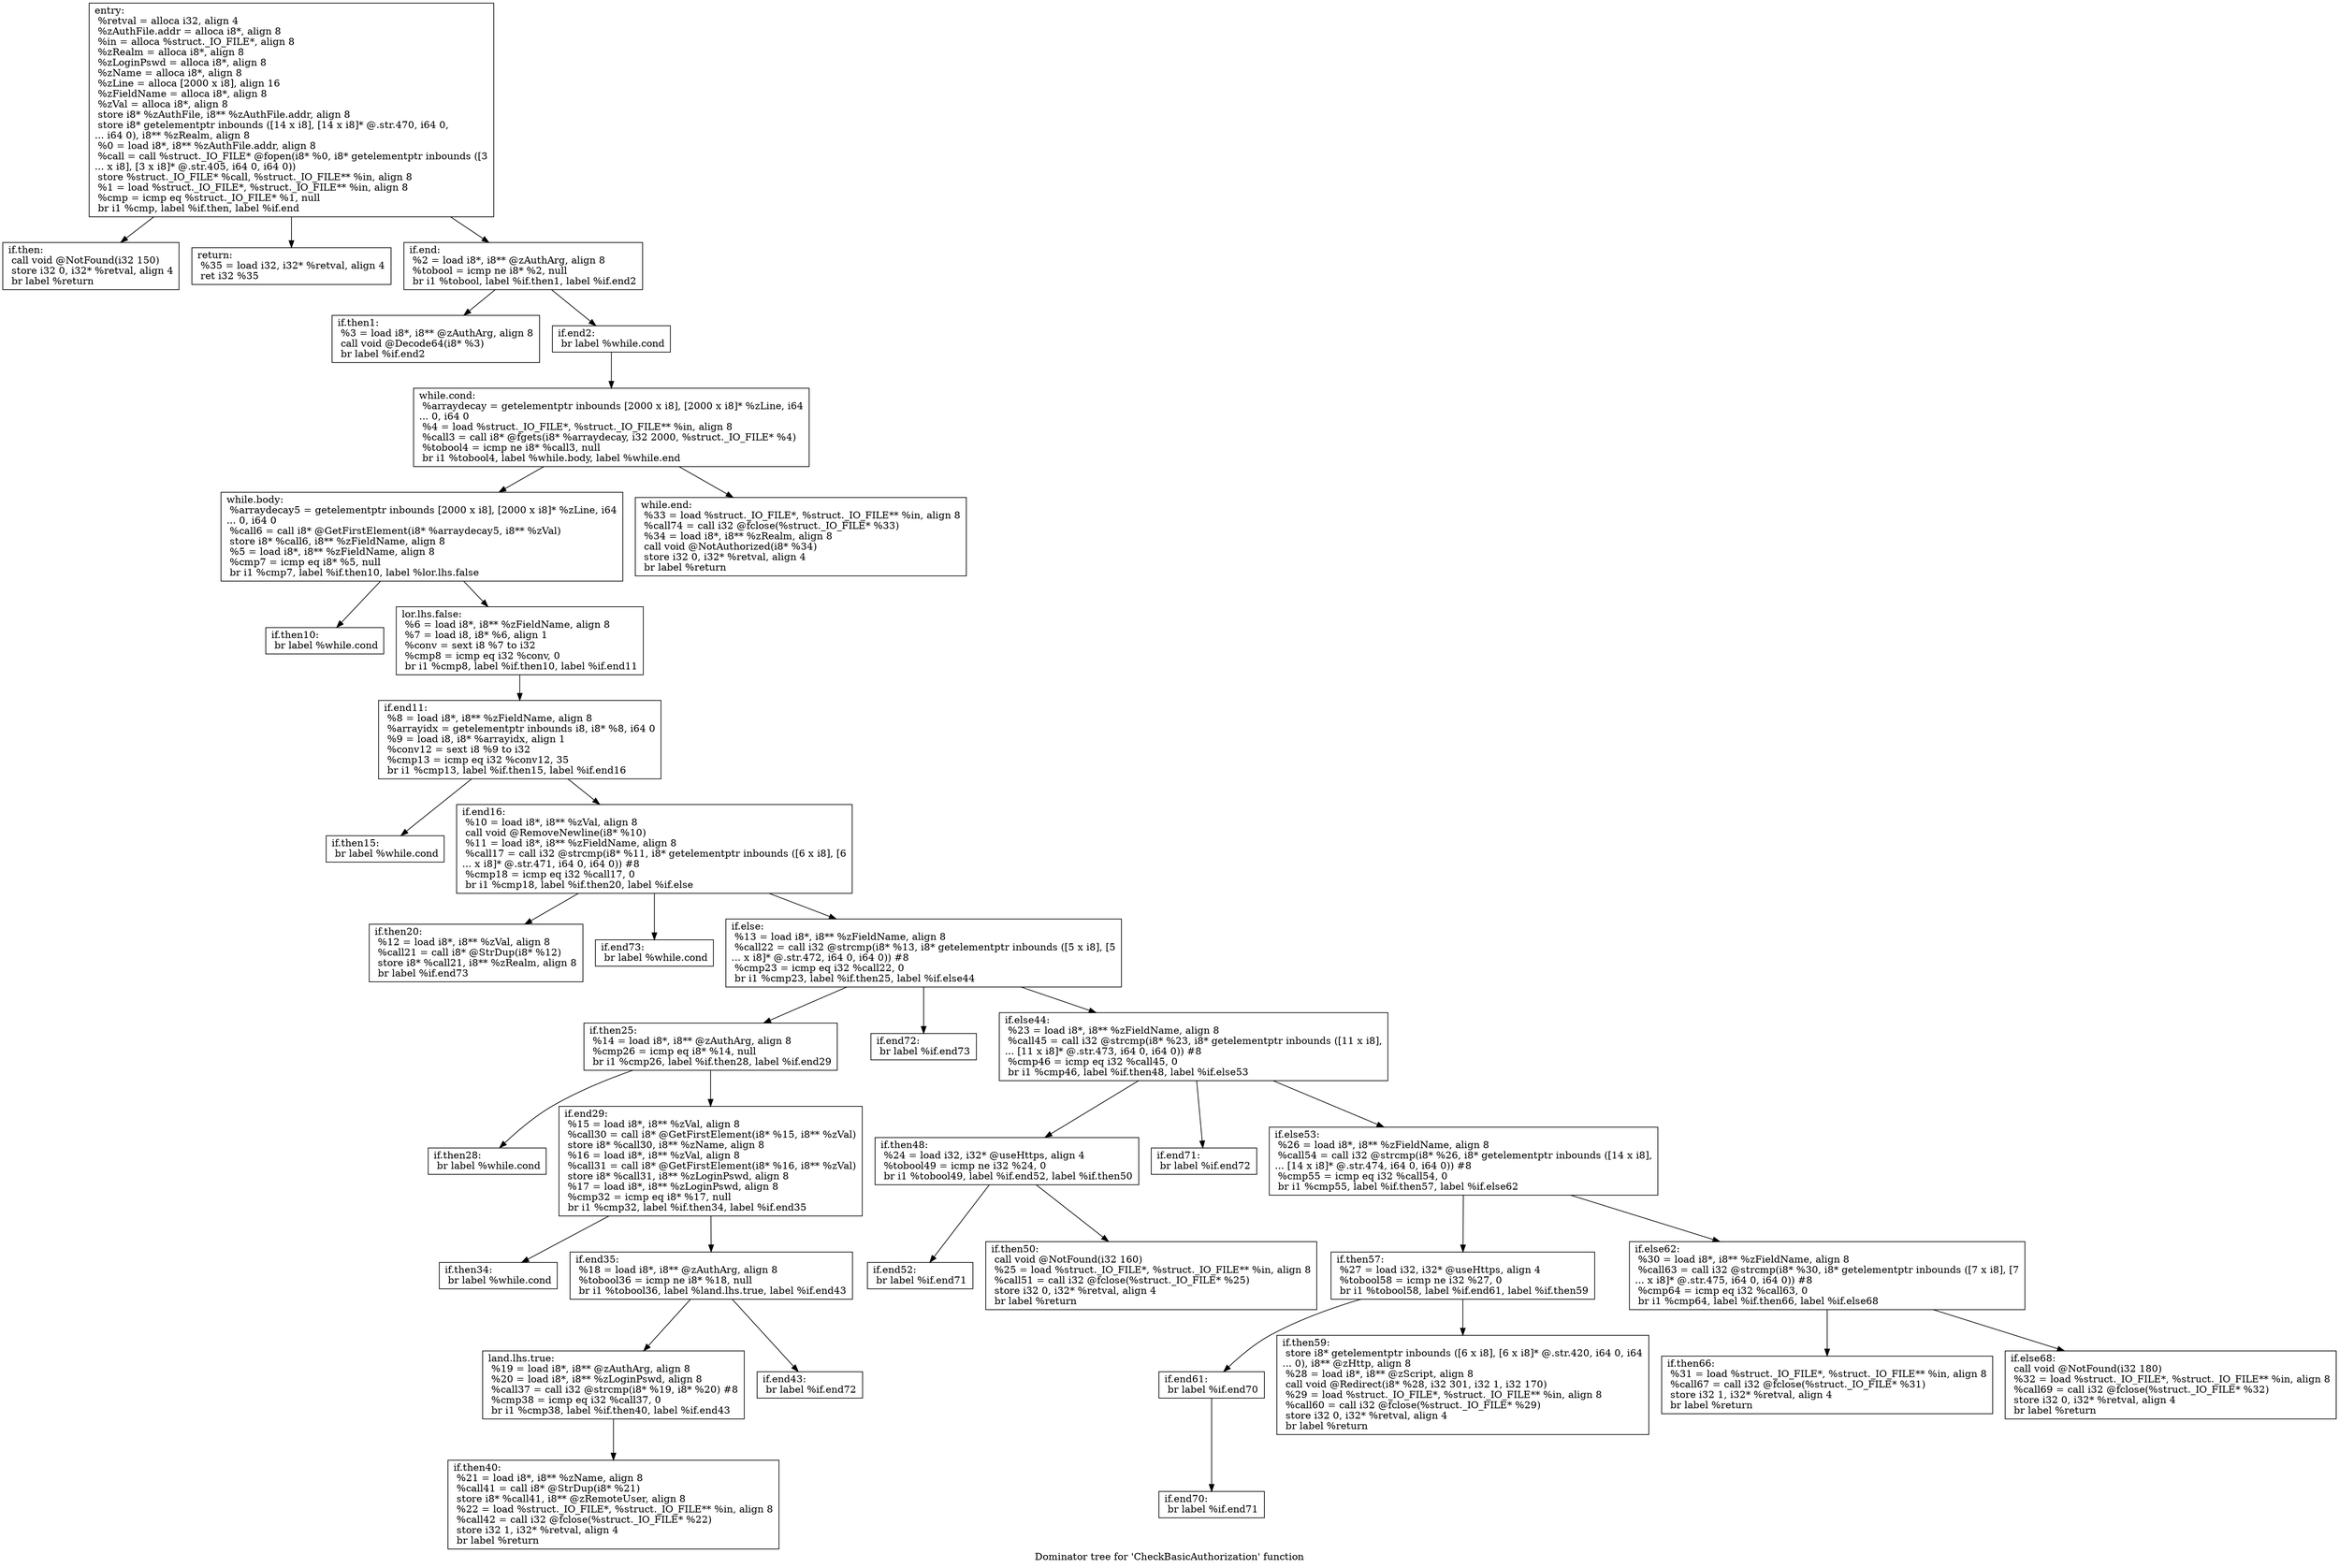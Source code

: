 digraph "Dominator tree for 'CheckBasicAuthorization' function" {
	label="Dominator tree for 'CheckBasicAuthorization' function";

	Node0xcb42a0 [shape=record,label="{entry:\l  %retval = alloca i32, align 4\l  %zAuthFile.addr = alloca i8*, align 8\l  %in = alloca %struct._IO_FILE*, align 8\l  %zRealm = alloca i8*, align 8\l  %zLoginPswd = alloca i8*, align 8\l  %zName = alloca i8*, align 8\l  %zLine = alloca [2000 x i8], align 16\l  %zFieldName = alloca i8*, align 8\l  %zVal = alloca i8*, align 8\l  store i8* %zAuthFile, i8** %zAuthFile.addr, align 8\l  store i8* getelementptr inbounds ([14 x i8], [14 x i8]* @.str.470, i64 0,\l... i64 0), i8** %zRealm, align 8\l  %0 = load i8*, i8** %zAuthFile.addr, align 8\l  %call = call %struct._IO_FILE* @fopen(i8* %0, i8* getelementptr inbounds ([3\l... x i8], [3 x i8]* @.str.405, i64 0, i64 0))\l  store %struct._IO_FILE* %call, %struct._IO_FILE** %in, align 8\l  %1 = load %struct._IO_FILE*, %struct._IO_FILE** %in, align 8\l  %cmp = icmp eq %struct._IO_FILE* %1, null\l  br i1 %cmp, label %if.then, label %if.end\l}"];
	Node0xcb42a0 -> Node0xc93070;
	Node0xcb42a0 -> Node0xcb2ba0;
	Node0xcb42a0 -> Node0xc71e50;
	Node0xc93070 [shape=record,label="{if.then:                                          \l  call void @NotFound(i32 150)\l  store i32 0, i32* %retval, align 4\l  br label %return\l}"];
	Node0xcb2ba0 [shape=record,label="{return:                                           \l  %35 = load i32, i32* %retval, align 4\l  ret i32 %35\l}"];
	Node0xc71e50 [shape=record,label="{if.end:                                           \l  %2 = load i8*, i8** @zAuthArg, align 8\l  %tobool = icmp ne i8* %2, null\l  br i1 %tobool, label %if.then1, label %if.end2\l}"];
	Node0xc71e50 -> Node0xc93d00;
	Node0xc71e50 -> Node0xcc1d20;
	Node0xc93d00 [shape=record,label="{if.then1:                                         \l  %3 = load i8*, i8** @zAuthArg, align 8\l  call void @Decode64(i8* %3)\l  br label %if.end2\l}"];
	Node0xcc1d20 [shape=record,label="{if.end2:                                          \l  br label %while.cond\l}"];
	Node0xcc1d20 -> Node0xcbcb20;
	Node0xcbcb20 [shape=record,label="{while.cond:                                       \l  %arraydecay = getelementptr inbounds [2000 x i8], [2000 x i8]* %zLine, i64\l... 0, i64 0\l  %4 = load %struct._IO_FILE*, %struct._IO_FILE** %in, align 8\l  %call3 = call i8* @fgets(i8* %arraydecay, i32 2000, %struct._IO_FILE* %4)\l  %tobool4 = icmp ne i8* %call3, null\l  br i1 %tobool4, label %while.body, label %while.end\l}"];
	Node0xcbcb20 -> Node0xc45bc0;
	Node0xcbcb20 -> Node0xc67af0;
	Node0xc45bc0 [shape=record,label="{while.body:                                       \l  %arraydecay5 = getelementptr inbounds [2000 x i8], [2000 x i8]* %zLine, i64\l... 0, i64 0\l  %call6 = call i8* @GetFirstElement(i8* %arraydecay5, i8** %zVal)\l  store i8* %call6, i8** %zFieldName, align 8\l  %5 = load i8*, i8** %zFieldName, align 8\l  %cmp7 = icmp eq i8* %5, null\l  br i1 %cmp7, label %if.then10, label %lor.lhs.false\l}"];
	Node0xc45bc0 -> Node0xbba170;
	Node0xc45bc0 -> Node0xc554f0;
	Node0xbba170 [shape=record,label="{if.then10:                                        \l  br label %while.cond\l}"];
	Node0xc554f0 [shape=record,label="{lor.lhs.false:                                    \l  %6 = load i8*, i8** %zFieldName, align 8\l  %7 = load i8, i8* %6, align 1\l  %conv = sext i8 %7 to i32\l  %cmp8 = icmp eq i32 %conv, 0\l  br i1 %cmp8, label %if.then10, label %if.end11\l}"];
	Node0xc554f0 -> Node0xc083b0;
	Node0xc083b0 [shape=record,label="{if.end11:                                         \l  %8 = load i8*, i8** %zFieldName, align 8\l  %arrayidx = getelementptr inbounds i8, i8* %8, i64 0\l  %9 = load i8, i8* %arrayidx, align 1\l  %conv12 = sext i8 %9 to i32\l  %cmp13 = icmp eq i32 %conv12, 35\l  br i1 %cmp13, label %if.then15, label %if.end16\l}"];
	Node0xc083b0 -> Node0xc26ff0;
	Node0xc083b0 -> Node0xc789d0;
	Node0xc26ff0 [shape=record,label="{if.then15:                                        \l  br label %while.cond\l}"];
	Node0xc789d0 [shape=record,label="{if.end16:                                         \l  %10 = load i8*, i8** %zVal, align 8\l  call void @RemoveNewline(i8* %10)\l  %11 = load i8*, i8** %zFieldName, align 8\l  %call17 = call i32 @strcmp(i8* %11, i8* getelementptr inbounds ([6 x i8], [6\l... x i8]* @.str.471, i64 0, i64 0)) #8\l  %cmp18 = icmp eq i32 %call17, 0\l  br i1 %cmp18, label %if.then20, label %if.else\l}"];
	Node0xc789d0 -> Node0xc66f70;
	Node0xc789d0 -> Node0xc8ae00;
	Node0xc789d0 -> Node0xc2c940;
	Node0xc66f70 [shape=record,label="{if.then20:                                        \l  %12 = load i8*, i8** %zVal, align 8\l  %call21 = call i8* @StrDup(i8* %12)\l  store i8* %call21, i8** %zRealm, align 8\l  br label %if.end73\l}"];
	Node0xc8ae00 [shape=record,label="{if.end73:                                         \l  br label %while.cond\l}"];
	Node0xc2c940 [shape=record,label="{if.else:                                          \l  %13 = load i8*, i8** %zFieldName, align 8\l  %call22 = call i32 @strcmp(i8* %13, i8* getelementptr inbounds ([5 x i8], [5\l... x i8]* @.str.472, i64 0, i64 0)) #8\l  %cmp23 = icmp eq i32 %call22, 0\l  br i1 %cmp23, label %if.then25, label %if.else44\l}"];
	Node0xc2c940 -> Node0xc1bea0;
	Node0xc2c940 -> Node0xcae5a0;
	Node0xc2c940 -> Node0xc0f540;
	Node0xc1bea0 [shape=record,label="{if.then25:                                        \l  %14 = load i8*, i8** @zAuthArg, align 8\l  %cmp26 = icmp eq i8* %14, null\l  br i1 %cmp26, label %if.then28, label %if.end29\l}"];
	Node0xc1bea0 -> Node0xc54460;
	Node0xc1bea0 -> Node0xc610a0;
	Node0xc54460 [shape=record,label="{if.then28:                                        \l  br label %while.cond\l}"];
	Node0xc610a0 [shape=record,label="{if.end29:                                         \l  %15 = load i8*, i8** %zVal, align 8\l  %call30 = call i8* @GetFirstElement(i8* %15, i8** %zVal)\l  store i8* %call30, i8** %zName, align 8\l  %16 = load i8*, i8** %zVal, align 8\l  %call31 = call i8* @GetFirstElement(i8* %16, i8** %zVal)\l  store i8* %call31, i8** %zLoginPswd, align 8\l  %17 = load i8*, i8** %zLoginPswd, align 8\l  %cmp32 = icmp eq i8* %17, null\l  br i1 %cmp32, label %if.then34, label %if.end35\l}"];
	Node0xc610a0 -> Node0xc68070;
	Node0xc610a0 -> Node0xc76a00;
	Node0xc68070 [shape=record,label="{if.then34:                                        \l  br label %while.cond\l}"];
	Node0xc76a00 [shape=record,label="{if.end35:                                         \l  %18 = load i8*, i8** @zAuthArg, align 8\l  %tobool36 = icmp ne i8* %18, null\l  br i1 %tobool36, label %land.lhs.true, label %if.end43\l}"];
	Node0xc76a00 -> Node0xcb8a50;
	Node0xc76a00 -> Node0xc880a0;
	Node0xcb8a50 [shape=record,label="{land.lhs.true:                                    \l  %19 = load i8*, i8** @zAuthArg, align 8\l  %20 = load i8*, i8** %zLoginPswd, align 8\l  %call37 = call i32 @strcmp(i8* %19, i8* %20) #8\l  %cmp38 = icmp eq i32 %call37, 0\l  br i1 %cmp38, label %if.then40, label %if.end43\l}"];
	Node0xcb8a50 -> Node0xc52540;
	Node0xc52540 [shape=record,label="{if.then40:                                        \l  %21 = load i8*, i8** %zName, align 8\l  %call41 = call i8* @StrDup(i8* %21)\l  store i8* %call41, i8** @zRemoteUser, align 8\l  %22 = load %struct._IO_FILE*, %struct._IO_FILE** %in, align 8\l  %call42 = call i32 @fclose(%struct._IO_FILE* %22)\l  store i32 1, i32* %retval, align 4\l  br label %return\l}"];
	Node0xc880a0 [shape=record,label="{if.end43:                                         \l  br label %if.end72\l}"];
	Node0xcae5a0 [shape=record,label="{if.end72:                                         \l  br label %if.end73\l}"];
	Node0xc0f540 [shape=record,label="{if.else44:                                        \l  %23 = load i8*, i8** %zFieldName, align 8\l  %call45 = call i32 @strcmp(i8* %23, i8* getelementptr inbounds ([11 x i8],\l... [11 x i8]* @.str.473, i64 0, i64 0)) #8\l  %cmp46 = icmp eq i32 %call45, 0\l  br i1 %cmp46, label %if.then48, label %if.else53\l}"];
	Node0xc0f540 -> Node0xc0c140;
	Node0xc0f540 -> Node0xc9d410;
	Node0xc0f540 -> Node0xc44830;
	Node0xc0c140 [shape=record,label="{if.then48:                                        \l  %24 = load i32, i32* @useHttps, align 4\l  %tobool49 = icmp ne i32 %24, 0\l  br i1 %tobool49, label %if.end52, label %if.then50\l}"];
	Node0xc0c140 -> Node0xcb0350;
	Node0xc0c140 -> Node0xc0fca0;
	Node0xcb0350 [shape=record,label="{if.end52:                                         \l  br label %if.end71\l}"];
	Node0xc0fca0 [shape=record,label="{if.then50:                                        \l  call void @NotFound(i32 160)\l  %25 = load %struct._IO_FILE*, %struct._IO_FILE** %in, align 8\l  %call51 = call i32 @fclose(%struct._IO_FILE* %25)\l  store i32 0, i32* %retval, align 4\l  br label %return\l}"];
	Node0xc9d410 [shape=record,label="{if.end71:                                         \l  br label %if.end72\l}"];
	Node0xc44830 [shape=record,label="{if.else53:                                        \l  %26 = load i8*, i8** %zFieldName, align 8\l  %call54 = call i32 @strcmp(i8* %26, i8* getelementptr inbounds ([14 x i8],\l... [14 x i8]* @.str.474, i64 0, i64 0)) #8\l  %cmp55 = icmp eq i32 %call54, 0\l  br i1 %cmp55, label %if.then57, label %if.else62\l}"];
	Node0xc44830 -> Node0xcc13c0;
	Node0xc44830 -> Node0xccded0;
	Node0xcc13c0 [shape=record,label="{if.then57:                                        \l  %27 = load i32, i32* @useHttps, align 4\l  %tobool58 = icmp ne i32 %27, 0\l  br i1 %tobool58, label %if.end61, label %if.then59\l}"];
	Node0xcc13c0 -> Node0xc65c00;
	Node0xcc13c0 -> Node0xbf9ea0;
	Node0xc65c00 [shape=record,label="{if.end61:                                         \l  br label %if.end70\l}"];
	Node0xc65c00 -> Node0xc21450;
	Node0xc21450 [shape=record,label="{if.end70:                                         \l  br label %if.end71\l}"];
	Node0xbf9ea0 [shape=record,label="{if.then59:                                        \l  store i8* getelementptr inbounds ([6 x i8], [6 x i8]* @.str.420, i64 0, i64\l... 0), i8** @zHttp, align 8\l  %28 = load i8*, i8** @zScript, align 8\l  call void @Redirect(i8* %28, i32 301, i32 1, i32 170)\l  %29 = load %struct._IO_FILE*, %struct._IO_FILE** %in, align 8\l  %call60 = call i32 @fclose(%struct._IO_FILE* %29)\l  store i32 0, i32* %retval, align 4\l  br label %return\l}"];
	Node0xccded0 [shape=record,label="{if.else62:                                        \l  %30 = load i8*, i8** %zFieldName, align 8\l  %call63 = call i32 @strcmp(i8* %30, i8* getelementptr inbounds ([7 x i8], [7\l... x i8]* @.str.475, i64 0, i64 0)) #8\l  %cmp64 = icmp eq i32 %call63, 0\l  br i1 %cmp64, label %if.then66, label %if.else68\l}"];
	Node0xccded0 -> Node0xcaaca0;
	Node0xccded0 -> Node0xc12760;
	Node0xcaaca0 [shape=record,label="{if.then66:                                        \l  %31 = load %struct._IO_FILE*, %struct._IO_FILE** %in, align 8\l  %call67 = call i32 @fclose(%struct._IO_FILE* %31)\l  store i32 1, i32* %retval, align 4\l  br label %return\l}"];
	Node0xc12760 [shape=record,label="{if.else68:                                        \l  call void @NotFound(i32 180)\l  %32 = load %struct._IO_FILE*, %struct._IO_FILE** %in, align 8\l  %call69 = call i32 @fclose(%struct._IO_FILE* %32)\l  store i32 0, i32* %retval, align 4\l  br label %return\l}"];
	Node0xc67af0 [shape=record,label="{while.end:                                        \l  %33 = load %struct._IO_FILE*, %struct._IO_FILE** %in, align 8\l  %call74 = call i32 @fclose(%struct._IO_FILE* %33)\l  %34 = load i8*, i8** %zRealm, align 8\l  call void @NotAuthorized(i8* %34)\l  store i32 0, i32* %retval, align 4\l  br label %return\l}"];
}
